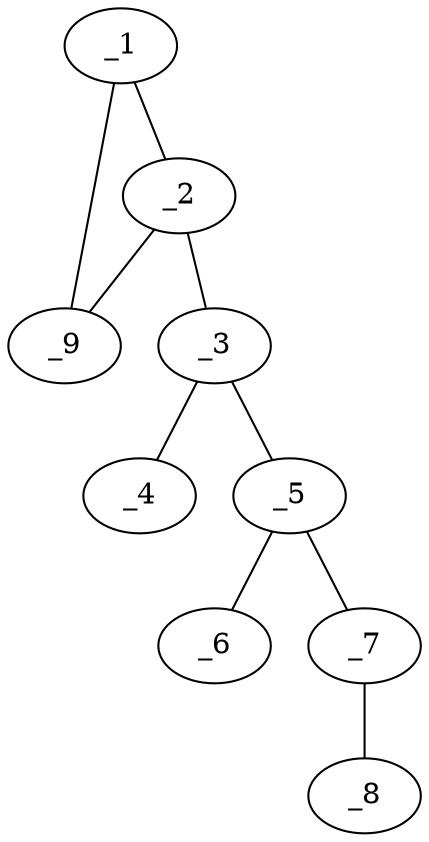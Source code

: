 graph molid644273 {
	_1	 [charge=0,
		chem=1,
		symbol="C  ",
		x=2,
		y="0.933"];
	_2	 [charge=0,
		chem=1,
		symbol="C  ",
		x="2.866",
		y="0.433"];
	_1 -- _2	 [valence=1];
	_9	 [charge=0,
		chem=1,
		symbol="C  ",
		x=2,
		y="-0.067"];
	_1 -- _9	 [valence=1];
	_3	 [charge=0,
		chem=1,
		symbol="C  ",
		x="3.866",
		y="0.433"];
	_2 -- _3	 [valence=2];
	_2 -- _9	 [valence=1];
	_4	 [charge=0,
		chem=7,
		symbol="Cl ",
		x="4.366",
		y="1.299"];
	_3 -- _4	 [valence=1];
	_5	 [charge=0,
		chem=1,
		symbol="C  ",
		x="4.366",
		y="-0.433"];
	_3 -- _5	 [valence=1];
	_6	 [charge=0,
		chem=2,
		symbol="O  ",
		x="3.866",
		y="-1.299"];
	_5 -- _6	 [valence=2];
	_7	 [charge=0,
		chem=2,
		symbol="O  ",
		x="5.366",
		y="-0.433"];
	_5 -- _7	 [valence=1];
	_8	 [charge=0,
		chem=1,
		symbol="C  ",
		x="5.866",
		y="-1.299"];
	_7 -- _8	 [valence=1];
}
